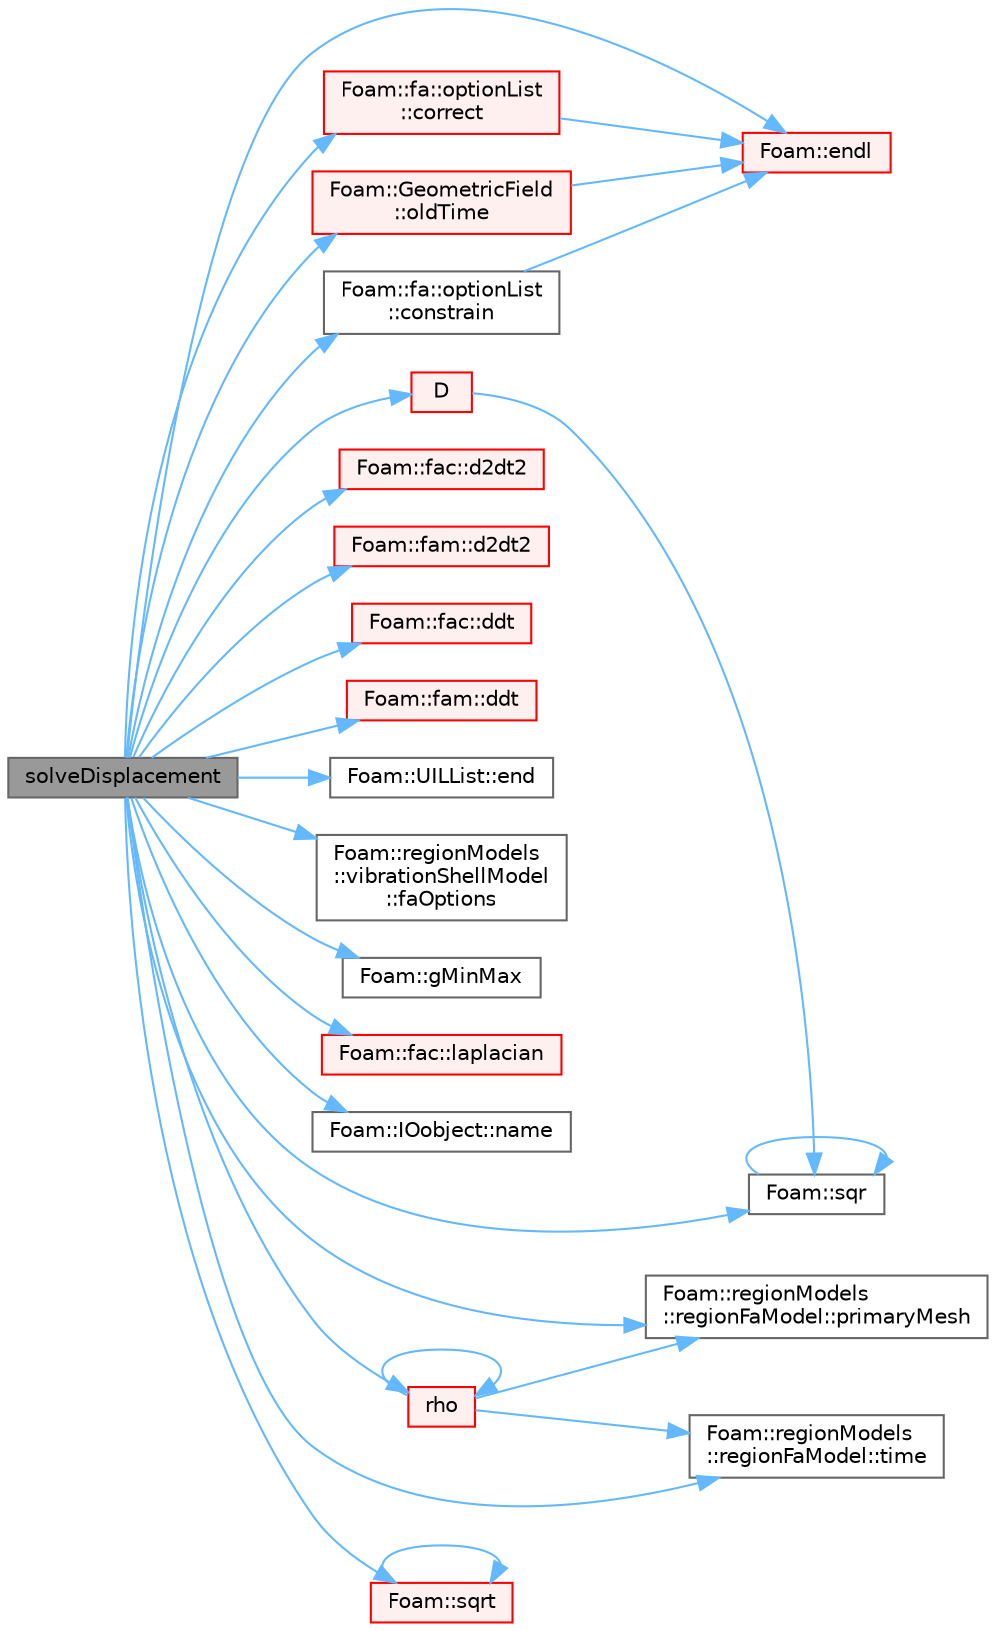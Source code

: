 digraph "solveDisplacement"
{
 // LATEX_PDF_SIZE
  bgcolor="transparent";
  edge [fontname=Helvetica,fontsize=10,labelfontname=Helvetica,labelfontsize=10];
  node [fontname=Helvetica,fontsize=10,shape=box,height=0.2,width=0.4];
  rankdir="LR";
  Node1 [id="Node000001",label="solveDisplacement",height=0.2,width=0.4,color="gray40", fillcolor="grey60", style="filled", fontcolor="black",tooltip=" "];
  Node1 -> Node2 [id="edge1_Node000001_Node000002",color="steelblue1",style="solid",tooltip=" "];
  Node2 [id="Node000002",label="Foam::fa::optionList\l::constrain",height=0.2,width=0.4,color="grey40", fillcolor="white", style="filled",URL="$classFoam_1_1fa_1_1optionList.html#a591264ca7f80febaf2b56c2d9d88aabc",tooltip=" "];
  Node2 -> Node3 [id="edge2_Node000002_Node000003",color="steelblue1",style="solid",tooltip=" "];
  Node3 [id="Node000003",label="Foam::endl",height=0.2,width=0.4,color="red", fillcolor="#FFF0F0", style="filled",URL="$namespaceFoam.html#a7d5eca45a323264dc5fe811500ebda47",tooltip=" "];
  Node1 -> Node7 [id="edge3_Node000001_Node000007",color="steelblue1",style="solid",tooltip=" "];
  Node7 [id="Node000007",label="Foam::fa::optionList\l::correct",height=0.2,width=0.4,color="red", fillcolor="#FFF0F0", style="filled",URL="$classFoam_1_1fa_1_1optionList.html#a308edeaa038c4b39361cc6406f345b7f",tooltip=" "];
  Node7 -> Node3 [id="edge4_Node000007_Node000003",color="steelblue1",style="solid",tooltip=" "];
  Node1 -> Node9 [id="edge5_Node000001_Node000009",color="steelblue1",style="solid",tooltip=" "];
  Node9 [id="Node000009",label="D",height=0.2,width=0.4,color="red", fillcolor="#FFF0F0", style="filled",URL="$classFoam_1_1regionModels_1_1KirchhoffShell.html#aee0acc2683fd9ba7298cddaf59300fd3",tooltip=" "];
  Node9 -> Node12 [id="edge6_Node000009_Node000012",color="steelblue1",style="solid",tooltip=" "];
  Node12 [id="Node000012",label="Foam::sqr",height=0.2,width=0.4,color="grey40", fillcolor="white", style="filled",URL="$namespaceFoam.html#a277dc11c581d53826ab5090b08f3b17b",tooltip=" "];
  Node12 -> Node12 [id="edge7_Node000012_Node000012",color="steelblue1",style="solid",tooltip=" "];
  Node1 -> Node13 [id="edge8_Node000001_Node000013",color="steelblue1",style="solid",tooltip=" "];
  Node13 [id="Node000013",label="Foam::fac::d2dt2",height=0.2,width=0.4,color="red", fillcolor="#FFF0F0", style="filled",URL="$namespaceFoam_1_1fac.html#a64c67a3ffeb3c20e6102a7ad3f1d29db",tooltip=" "];
  Node1 -> Node17 [id="edge9_Node000001_Node000017",color="steelblue1",style="solid",tooltip=" "];
  Node17 [id="Node000017",label="Foam::fam::d2dt2",height=0.2,width=0.4,color="red", fillcolor="#FFF0F0", style="filled",URL="$namespaceFoam_1_1fam.html#a80813be2501cadbea781697c945e659e",tooltip=" "];
  Node1 -> Node18 [id="edge10_Node000001_Node000018",color="steelblue1",style="solid",tooltip=" "];
  Node18 [id="Node000018",label="Foam::fac::ddt",height=0.2,width=0.4,color="red", fillcolor="#FFF0F0", style="filled",URL="$namespaceFoam_1_1fac.html#ab906b615a89d44a8ff9d112719f562fa",tooltip=" "];
  Node1 -> Node20 [id="edge11_Node000001_Node000020",color="steelblue1",style="solid",tooltip=" "];
  Node20 [id="Node000020",label="Foam::fam::ddt",height=0.2,width=0.4,color="red", fillcolor="#FFF0F0", style="filled",URL="$namespaceFoam_1_1fam.html#a918777ae433b7296c912bc65c501e91d",tooltip=" "];
  Node1 -> Node21 [id="edge12_Node000001_Node000021",color="steelblue1",style="solid",tooltip=" "];
  Node21 [id="Node000021",label="Foam::UILList::end",height=0.2,width=0.4,color="grey40", fillcolor="white", style="filled",URL="$classFoam_1_1UILList.html#a16f5e8bd56659178b3edd483ce69bbcc",tooltip=" "];
  Node1 -> Node3 [id="edge13_Node000001_Node000003",color="steelblue1",style="solid",tooltip=" "];
  Node1 -> Node22 [id="edge14_Node000001_Node000022",color="steelblue1",style="solid",tooltip=" "];
  Node22 [id="Node000022",label="Foam::regionModels\l::vibrationShellModel\l::faOptions",height=0.2,width=0.4,color="grey40", fillcolor="white", style="filled",URL="$classFoam_1_1regionModels_1_1vibrationShellModel.html#aa45905be68dad3d8ec4634ae0ea1b16e",tooltip=" "];
  Node1 -> Node23 [id="edge15_Node000001_Node000023",color="steelblue1",style="solid",tooltip=" "];
  Node23 [id="Node000023",label="Foam::gMinMax",height=0.2,width=0.4,color="grey40", fillcolor="white", style="filled",URL="$namespaceFoam.html#ab4f961652706030fe80781b2966f13b2",tooltip=" "];
  Node1 -> Node24 [id="edge16_Node000001_Node000024",color="steelblue1",style="solid",tooltip=" "];
  Node24 [id="Node000024",label="Foam::fac::laplacian",height=0.2,width=0.4,color="red", fillcolor="#FFF0F0", style="filled",URL="$namespaceFoam_1_1fac.html#a483397626a01971d18ffbb3b39e12c1d",tooltip=" "];
  Node1 -> Node27 [id="edge17_Node000001_Node000027",color="steelblue1",style="solid",tooltip=" "];
  Node27 [id="Node000027",label="Foam::IOobject::name",height=0.2,width=0.4,color="grey40", fillcolor="white", style="filled",URL="$classFoam_1_1IOobject.html#a19bad5682ac7f021cc3a66fcfaa98c8e",tooltip=" "];
  Node1 -> Node28 [id="edge18_Node000001_Node000028",color="steelblue1",style="solid",tooltip=" "];
  Node28 [id="Node000028",label="Foam::GeometricField\l::oldTime",height=0.2,width=0.4,color="red", fillcolor="#FFF0F0", style="filled",URL="$classFoam_1_1GeometricField.html#a2f51be6de19012555f923b0902d64135",tooltip=" "];
  Node28 -> Node3 [id="edge19_Node000028_Node000003",color="steelblue1",style="solid",tooltip=" "];
  Node1 -> Node30 [id="edge20_Node000001_Node000030",color="steelblue1",style="solid",tooltip=" "];
  Node30 [id="Node000030",label="Foam::regionModels\l::regionFaModel::primaryMesh",height=0.2,width=0.4,color="grey40", fillcolor="white", style="filled",URL="$classFoam_1_1regionModels_1_1regionFaModel.html#ad7657593fa5de8fa730f98f5fd60146b",tooltip=" "];
  Node1 -> Node31 [id="edge21_Node000001_Node000031",color="steelblue1",style="solid",tooltip=" "];
  Node31 [id="Node000031",label="rho",height=0.2,width=0.4,color="red", fillcolor="#FFF0F0", style="filled",URL="$classFoam_1_1regionModels_1_1KirchhoffShell.html#a20524ed722da2069c4a29b8c203383ef",tooltip=" "];
  Node31 -> Node30 [id="edge22_Node000031_Node000030",color="steelblue1",style="solid",tooltip=" "];
  Node31 -> Node31 [id="edge23_Node000031_Node000031",color="steelblue1",style="solid",tooltip=" "];
  Node31 -> Node35 [id="edge24_Node000031_Node000035",color="steelblue1",style="solid",tooltip=" "];
  Node35 [id="Node000035",label="Foam::regionModels\l::regionFaModel::time",height=0.2,width=0.4,color="grey40", fillcolor="white", style="filled",URL="$classFoam_1_1regionModels_1_1regionFaModel.html#a6da2efe24eb125ba12790511a42aa05c",tooltip=" "];
  Node1 -> Node12 [id="edge25_Node000001_Node000012",color="steelblue1",style="solid",tooltip=" "];
  Node1 -> Node37 [id="edge26_Node000001_Node000037",color="steelblue1",style="solid",tooltip=" "];
  Node37 [id="Node000037",label="Foam::sqrt",height=0.2,width=0.4,color="red", fillcolor="#FFF0F0", style="filled",URL="$namespaceFoam.html#a8616bd62eebf2342a80222fecb1bda71",tooltip=" "];
  Node37 -> Node37 [id="edge27_Node000037_Node000037",color="steelblue1",style="solid",tooltip=" "];
  Node1 -> Node35 [id="edge28_Node000001_Node000035",color="steelblue1",style="solid",tooltip=" "];
}
